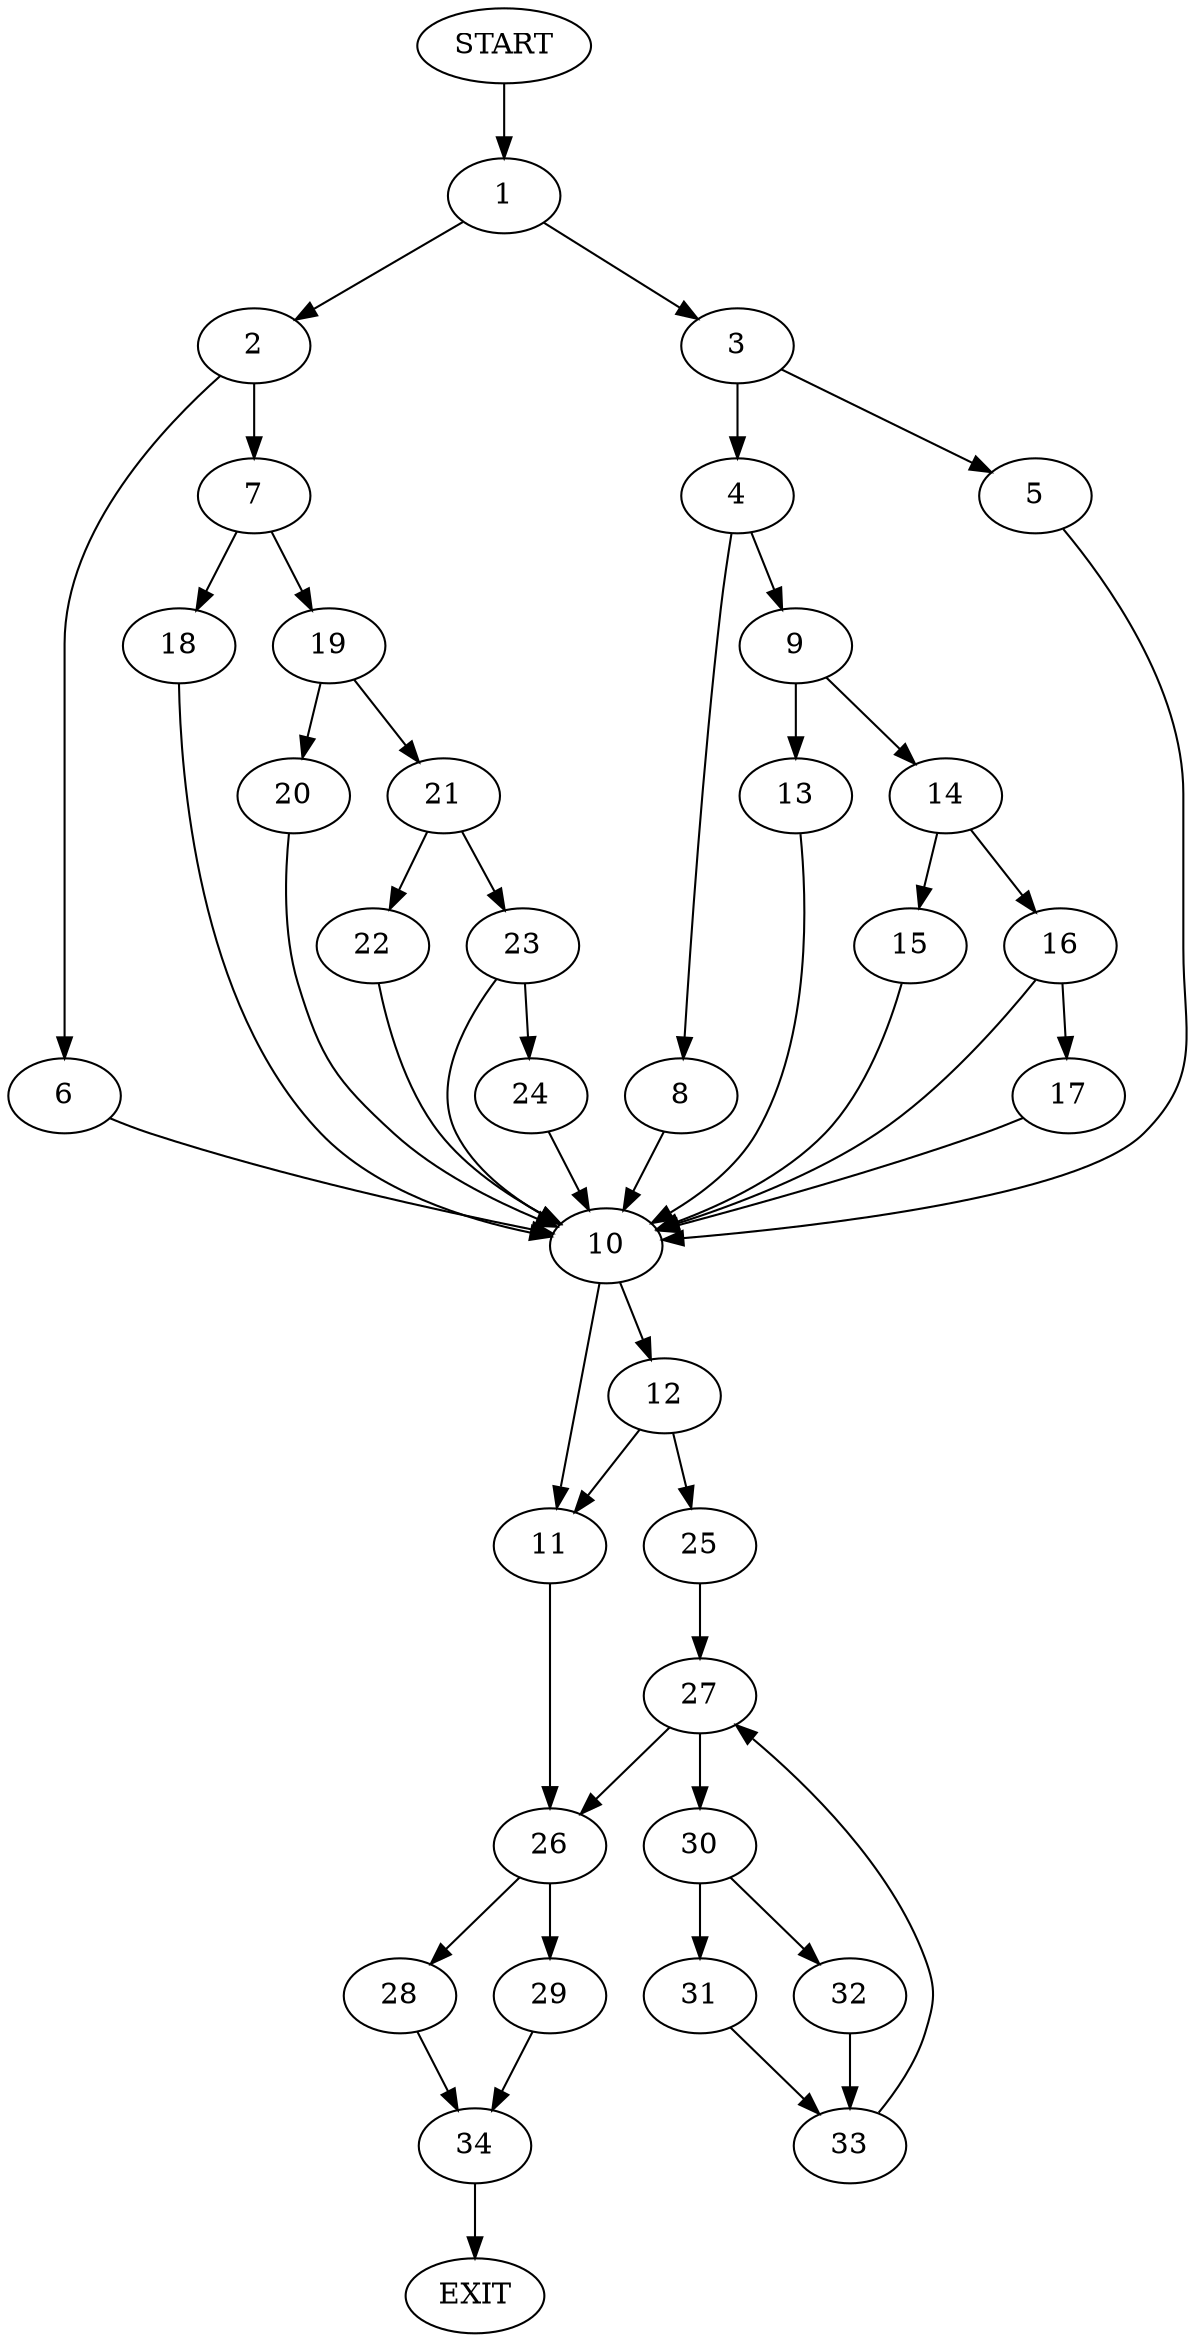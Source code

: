digraph {
0 [label="START"]
35 [label="EXIT"]
0 -> 1
1 -> 2
1 -> 3
3 -> 4
3 -> 5
2 -> 6
2 -> 7
4 -> 8
4 -> 9
5 -> 10
10 -> 11
10 -> 12
8 -> 10
9 -> 13
9 -> 14
14 -> 15
14 -> 16
13 -> 10
15 -> 10
16 -> 10
16 -> 17
17 -> 10
6 -> 10
7 -> 18
7 -> 19
18 -> 10
19 -> 20
19 -> 21
20 -> 10
21 -> 22
21 -> 23
22 -> 10
23 -> 24
23 -> 10
24 -> 10
12 -> 25
12 -> 11
11 -> 26
25 -> 27
26 -> 28
26 -> 29
27 -> 30
27 -> 26
30 -> 31
30 -> 32
32 -> 33
31 -> 33
33 -> 27
28 -> 34
29 -> 34
34 -> 35
}
